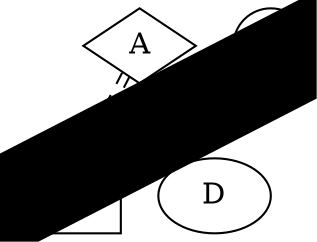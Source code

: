 digraph test2503627807905396 {

  A [shape=diamond]
  B [shape=box]
  C [shape=circle]

  A -> B [style=dashed, color="black:invis:black"]
  A -> D [penwidth=257, arrowhead=none]

}
